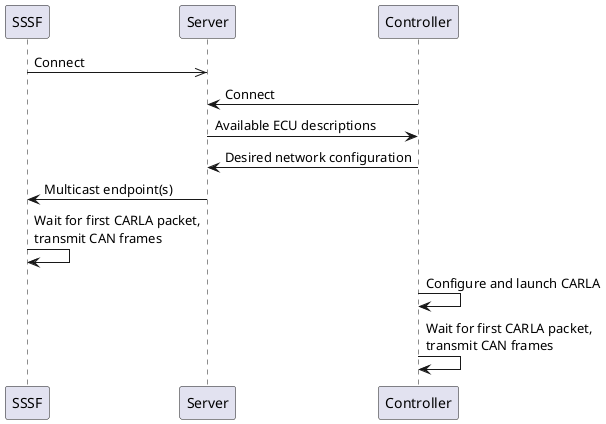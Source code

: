 @startuml
SSSF ->> Server: Connect
Controller -> Server: Connect
Server -> Controller: Available ECU descriptions
Controller -> Server: Desired network configuration
Server -> SSSF: Multicast endpoint(s)
SSSF -> SSSF: Wait for first CARLA packet,\ntransmit CAN frames
Controller -> Controller: Configure and launch CARLA
Controller -> Controller: Wait for first CARLA packet, \ntransmit CAN frames
@enduml